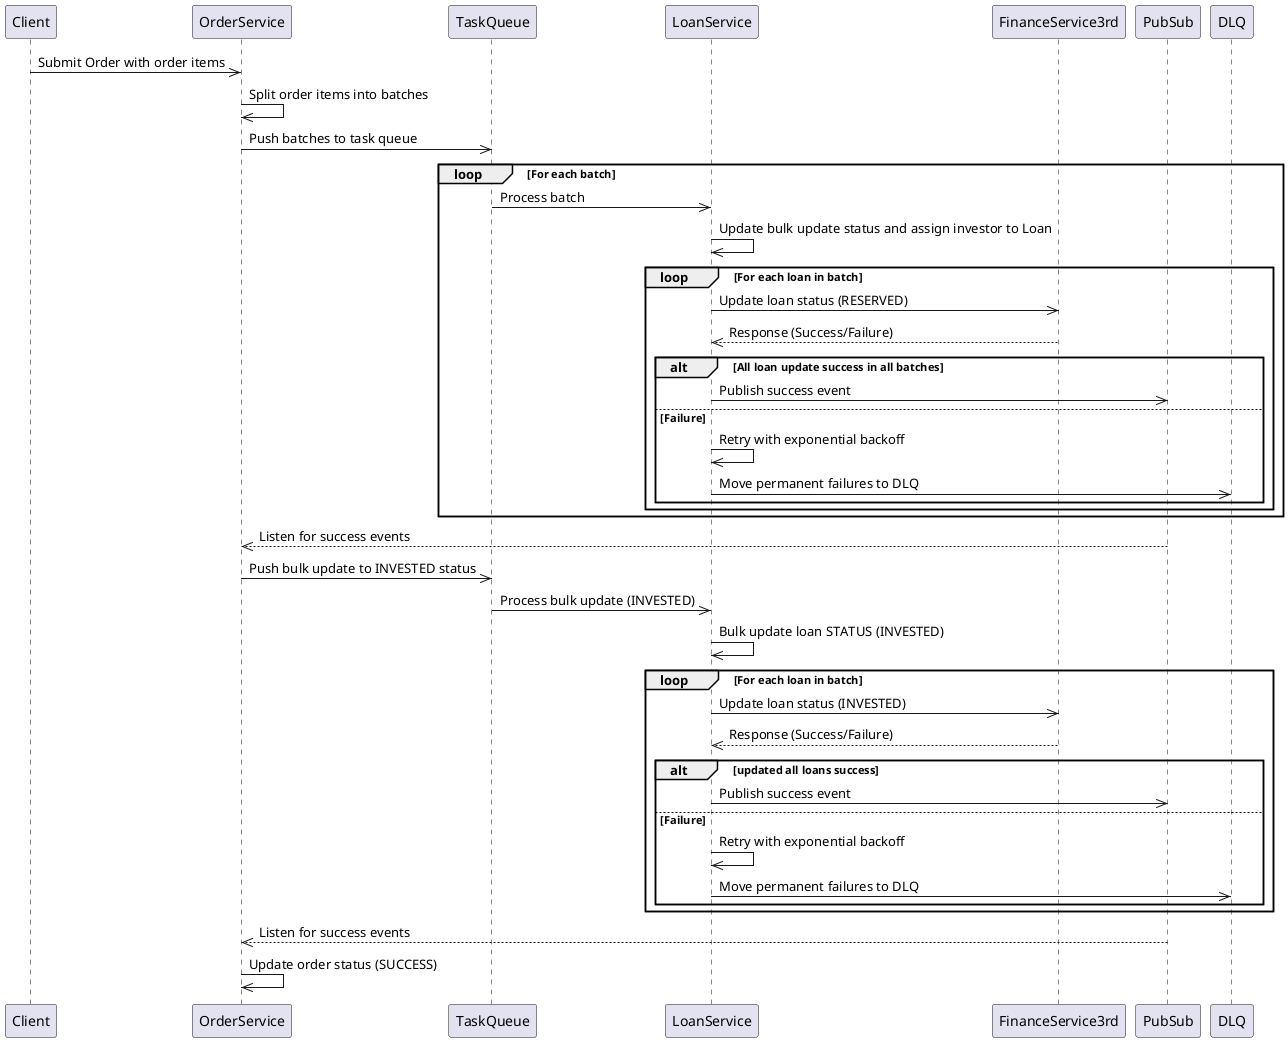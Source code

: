 @startuml
  participant Client
  participant OrderService
  participant TaskQueue
  participant LoanService
  participant FinanceService3rd
  participant PubSub
  participant DLQ

  Client->>OrderService: Submit Order with order items
  OrderService->>OrderService: Split order items into batches
  OrderService->>TaskQueue: Push batches to task queue

  loop For each batch
    TaskQueue->>LoanService: Process batch
    LoanService->>LoanService: Update bulk update status and assign investor to Loan
    loop For each loan in batch
      LoanService->>FinanceService3rd: Update loan status (RESERVED)
      FinanceService3rd-->>LoanService: Response (Success/Failure)
      alt All loan update success in all batches
        LoanService->>PubSub: Publish success event
      else Failure
        LoanService->>LoanService: Retry with exponential backoff
        LoanService->>DLQ: Move permanent failures to DLQ
      end
    end
  end

  PubSub-->>OrderService: Listen for success events
  OrderService->>TaskQueue: Push bulk update to INVESTED status
  TaskQueue->>LoanService: Process bulk update (INVESTED)
  LoanService->>LoanService: Bulk update loan STATUS (INVESTED)
  loop For each loan in batch
    LoanService->>FinanceService3rd: Update loan status (INVESTED)
    FinanceService3rd-->>LoanService: Response (Success/Failure)
    alt updated all loans success
      LoanService->>PubSub: Publish success event
    else Failure
      LoanService->>LoanService: Retry with exponential backoff
      LoanService->>DLQ: Move permanent failures to DLQ
    end
  end

  PubSub-->>OrderService: Listen for success events
  OrderService->>OrderService: Update order status (SUCCESS)
@enduml